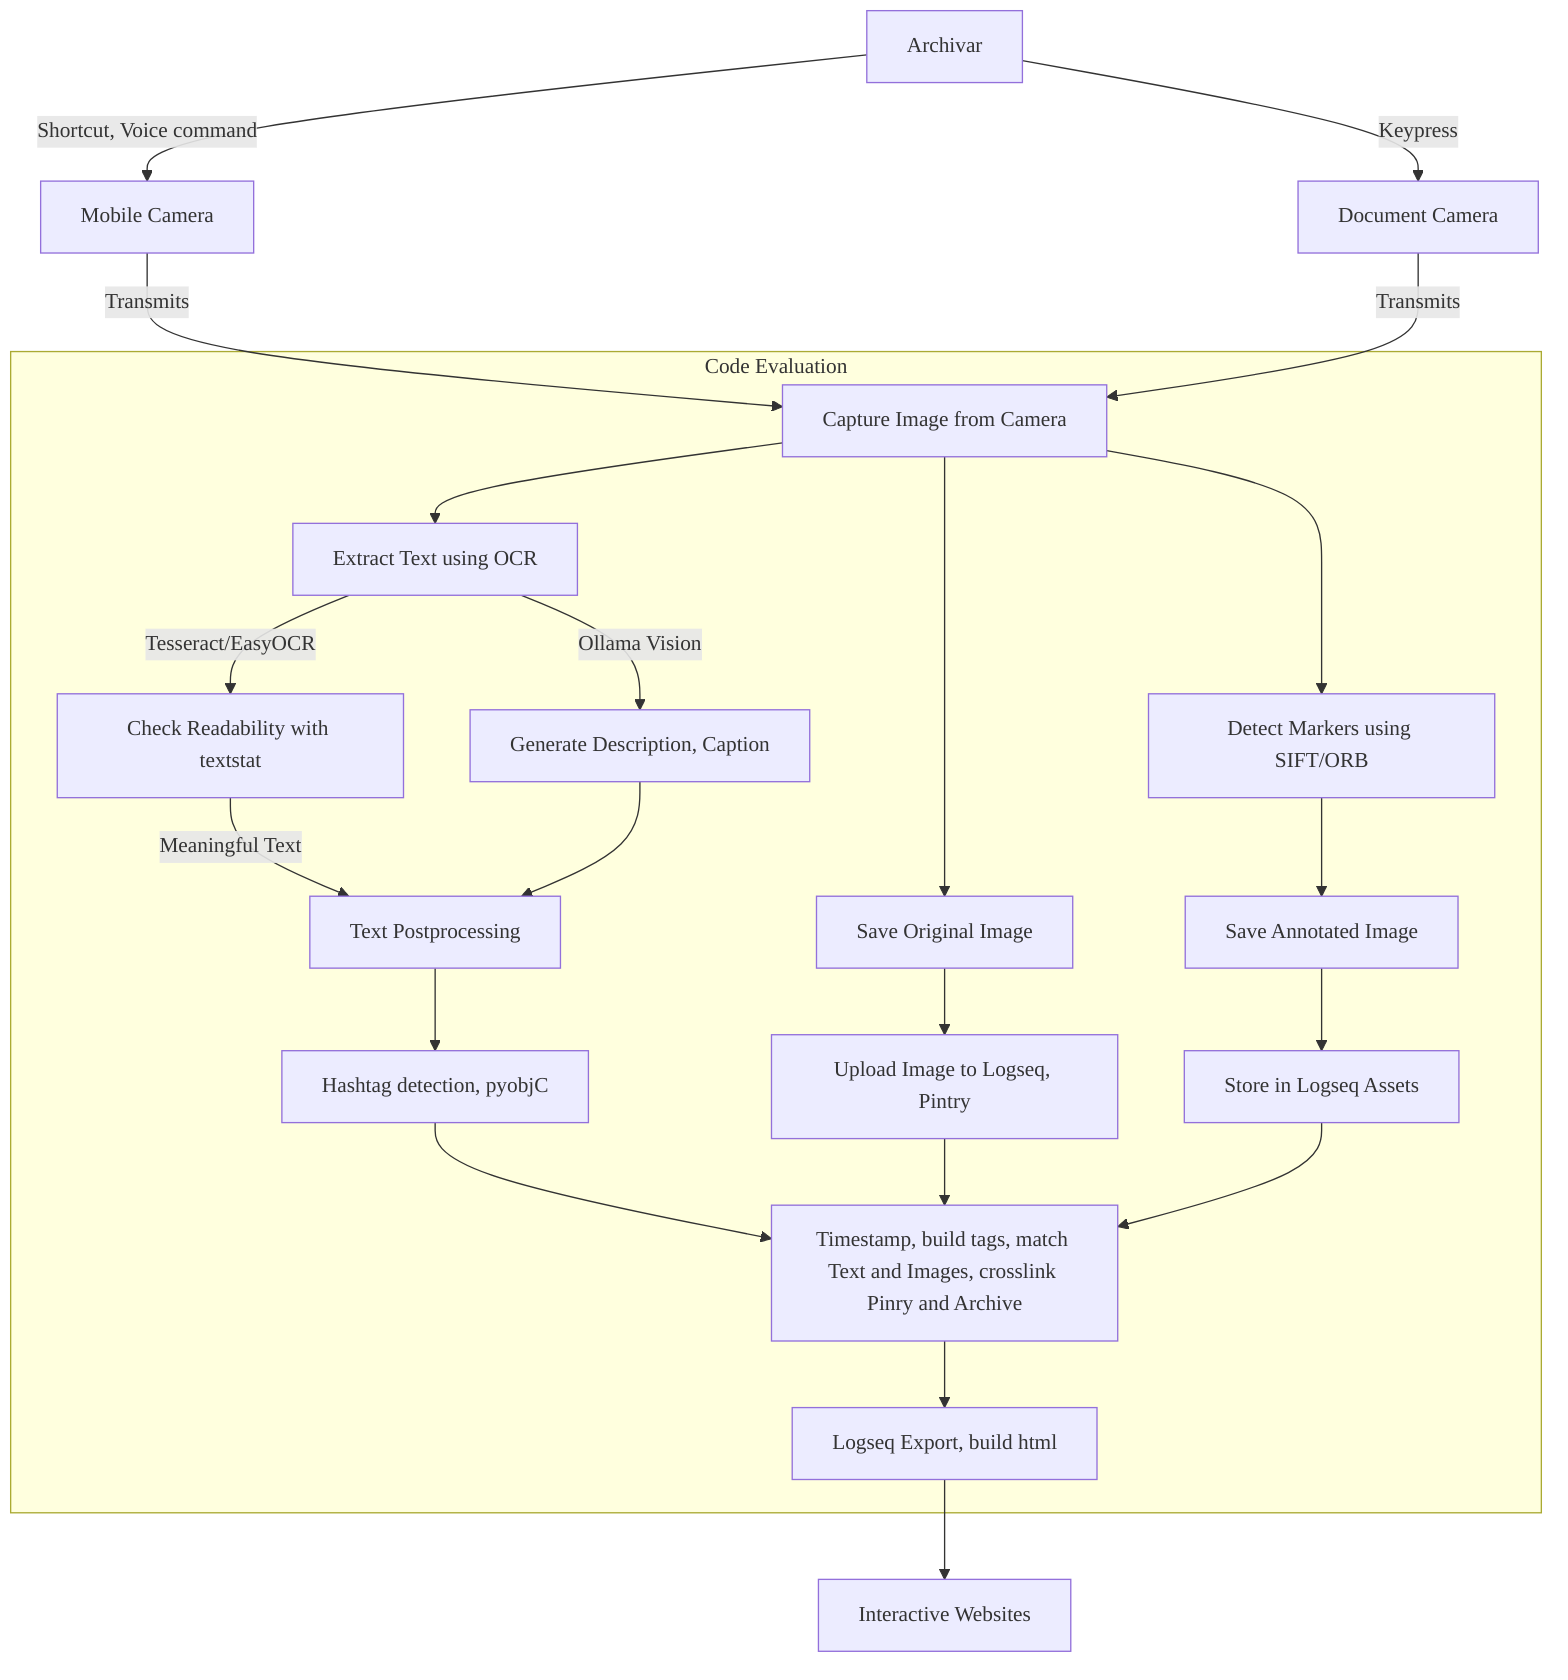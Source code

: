 %%{init: {
  "theme": "default",
  "themeVariables": {
    "fontFamily": "Source Serif Pro",
    "fontSize": "16px"  }
}}%%
graph TD;
    A[Archivar] -->|Keypress| B[Document Camera];
    A --> |Shortcut, Voice command|BM[Mobile Camera]
    BM --> |Transmits|B1;
    B --> |Transmits|B1;
    
    subgraph Code Evaluation
     B1[Capture Image from Camera];
        B1 --> C1[Extract Text using OCR];
        C1 -->|Tesseract/EasyOCR| D1[Check Readability with textstat];
        C1 -->|Ollama Vision| E1[Generate Description, Caption];
        B1 --> F1[Detect Markers using SIFT/ORB];
        D1 -->|Meaningful Text| G1[Text Postprocessing];
        G1--> F[Hashtag detection, pyobjC]
        E1 --> G1;
        B1 --> H1[Save Original Image];
        H1 --> I1[Upload Image to Logseq, Pintry];
        F1 --> J1[Save Annotated Image];
        J1 --> K1[Store in Logseq Assets];
        F --> L1[Timestamp, build tags, match Text and Images, crosslink Pinry and Archive];
        I1 --> L1;
        K1 --> L1;
        L1 --> M[Logseq Export, build html]
    end
    M --> N[Interactive Websites]